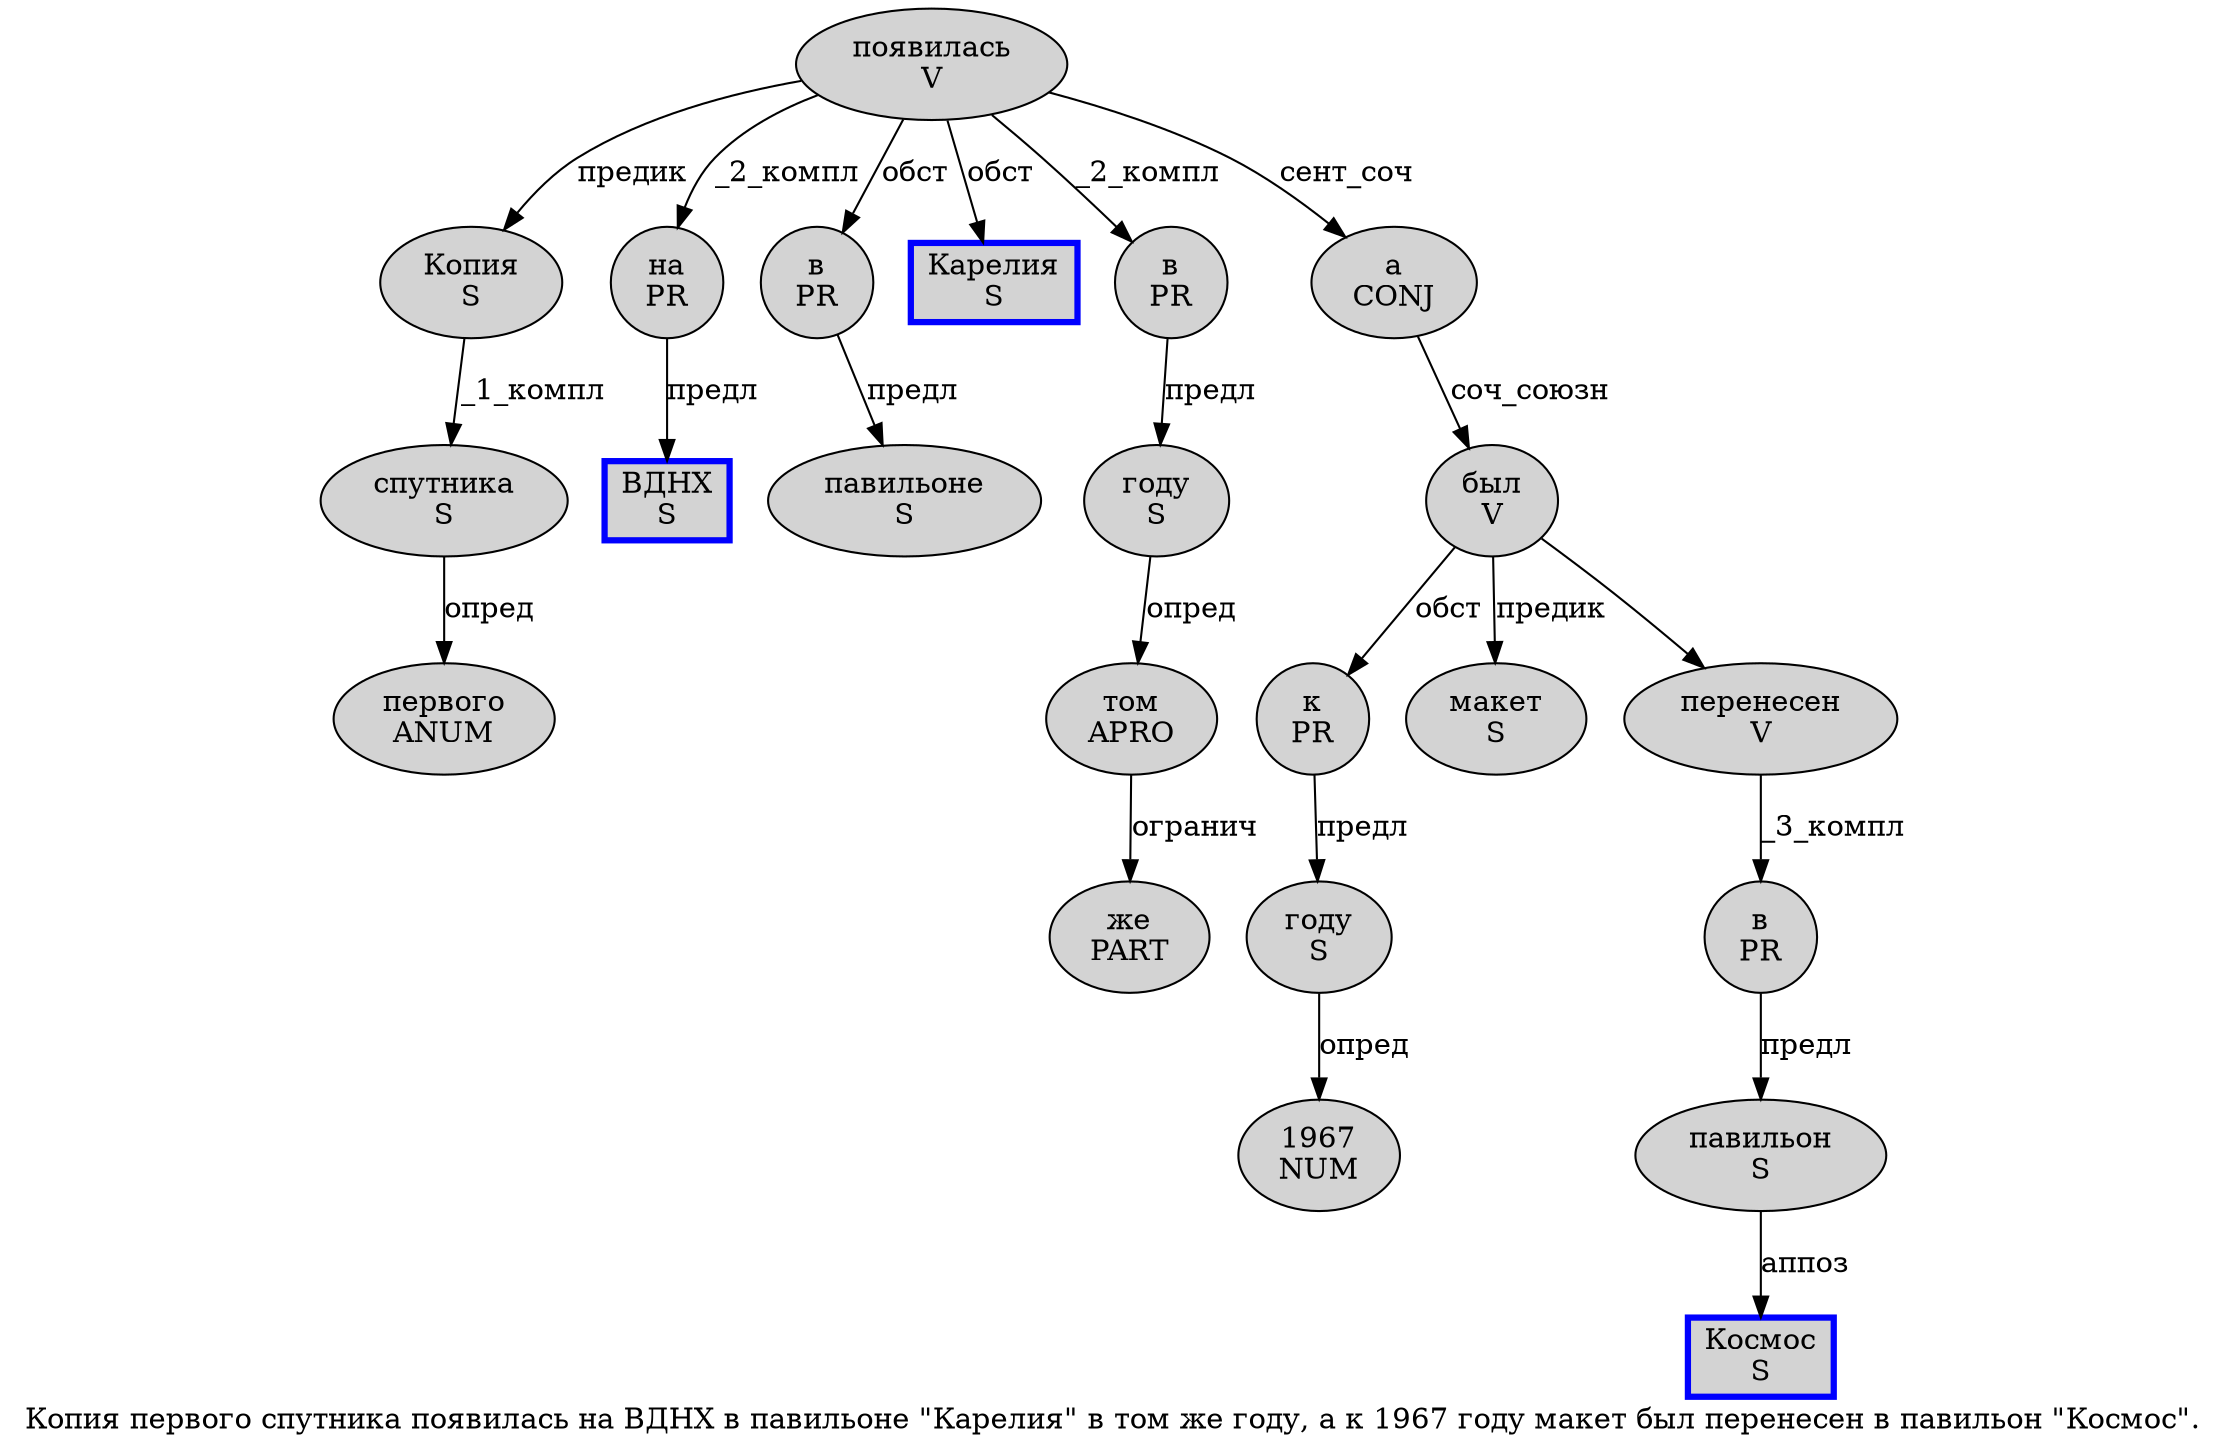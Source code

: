 digraph SENTENCE_686 {
	graph [label="Копия первого спутника появилась на ВДНХ в павильоне \"Карелия\" в том же году, а к 1967 году макет был перенесен в павильон \"Космос\"."]
	node [style=filled]
		0 [label="Копия
S" color="" fillcolor=lightgray penwidth=1 shape=ellipse]
		1 [label="первого
ANUM" color="" fillcolor=lightgray penwidth=1 shape=ellipse]
		2 [label="спутника
S" color="" fillcolor=lightgray penwidth=1 shape=ellipse]
		3 [label="появилась
V" color="" fillcolor=lightgray penwidth=1 shape=ellipse]
		4 [label="на
PR" color="" fillcolor=lightgray penwidth=1 shape=ellipse]
		5 [label="ВДНХ
S" color=blue fillcolor=lightgray penwidth=3 shape=box]
		6 [label="в
PR" color="" fillcolor=lightgray penwidth=1 shape=ellipse]
		7 [label="павильоне
S" color="" fillcolor=lightgray penwidth=1 shape=ellipse]
		9 [label="Карелия
S" color=blue fillcolor=lightgray penwidth=3 shape=box]
		11 [label="в
PR" color="" fillcolor=lightgray penwidth=1 shape=ellipse]
		12 [label="том
APRO" color="" fillcolor=lightgray penwidth=1 shape=ellipse]
		13 [label="же
PART" color="" fillcolor=lightgray penwidth=1 shape=ellipse]
		14 [label="году
S" color="" fillcolor=lightgray penwidth=1 shape=ellipse]
		16 [label="а
CONJ" color="" fillcolor=lightgray penwidth=1 shape=ellipse]
		17 [label="к
PR" color="" fillcolor=lightgray penwidth=1 shape=ellipse]
		18 [label="1967
NUM" color="" fillcolor=lightgray penwidth=1 shape=ellipse]
		19 [label="году
S" color="" fillcolor=lightgray penwidth=1 shape=ellipse]
		20 [label="макет
S" color="" fillcolor=lightgray penwidth=1 shape=ellipse]
		21 [label="был
V" color="" fillcolor=lightgray penwidth=1 shape=ellipse]
		22 [label="перенесен
V" color="" fillcolor=lightgray penwidth=1 shape=ellipse]
		23 [label="в
PR" color="" fillcolor=lightgray penwidth=1 shape=ellipse]
		24 [label="павильон
S" color="" fillcolor=lightgray penwidth=1 shape=ellipse]
		26 [label="Космос
S" color=blue fillcolor=lightgray penwidth=3 shape=box]
			11 -> 14 [label="предл"]
			12 -> 13 [label="огранич"]
			3 -> 0 [label="предик"]
			3 -> 4 [label="_2_компл"]
			3 -> 6 [label="обст"]
			3 -> 9 [label="обст"]
			3 -> 11 [label="_2_компл"]
			3 -> 16 [label="сент_соч"]
			0 -> 2 [label="_1_компл"]
			24 -> 26 [label="аппоз"]
			21 -> 17 [label="обст"]
			21 -> 20 [label="предик"]
			21 -> 22
			2 -> 1 [label="опред"]
			23 -> 24 [label="предл"]
			14 -> 12 [label="опред"]
			6 -> 7 [label="предл"]
			22 -> 23 [label="_3_компл"]
			16 -> 21 [label="соч_союзн"]
			4 -> 5 [label="предл"]
			19 -> 18 [label="опред"]
			17 -> 19 [label="предл"]
}